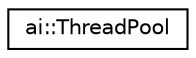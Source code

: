 digraph "Graphical Class Hierarchy"
{
  edge [fontname="Helvetica",fontsize="10",labelfontname="Helvetica",labelfontsize="10"];
  node [fontname="Helvetica",fontsize="10",shape=record];
  rankdir="LR";
  Node1 [label="ai::ThreadPool",height=0.2,width=0.4,color="black", fillcolor="white", style="filled",URL="$classai_1_1ThreadPool.html"];
}
